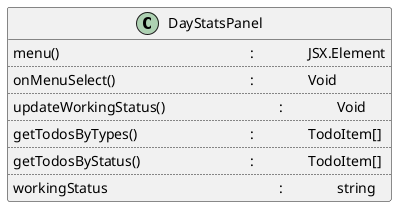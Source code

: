 @startuml DayStatsPanel class diagram

class DayStatsPanel {
  menu() \t\t\t\t\t\t\t : \t\t JSX.Element
  ..
  onMenuSelect() \t\t\t\t\t : \t\t Void
  ..
  updateWorkingStatus() \t\t\t\t : \t\t Void
  ..
  getTodosByTypes() \t\t\t\t : \t\t TodoItem[]
  ..
  getTodosByStatus() \t\t\t\t : \t\t TodoItem[]
  ..
  workingStatus \t\t\t\t\t\t : \t\t string
}

@enduml